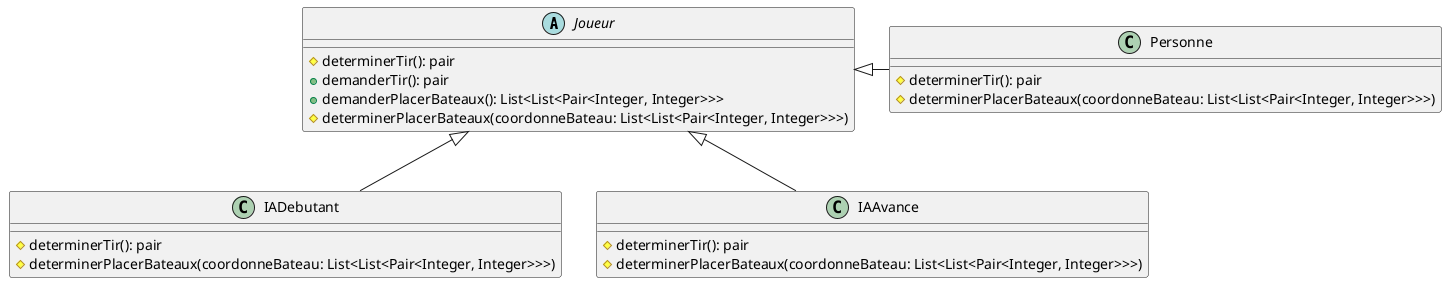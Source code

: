 @startuml


abstract class Joueur{
    # determinerTir(): pair
    + demanderTir(): pair
    + demanderPlacerBateaux(): List<List<Pair<Integer, Integer>>>
    # determinerPlacerBateaux(coordonneBateau: List<List<Pair<Integer, Integer>>>)
}





class IADebutant {
    # determinerTir(): pair
    # determinerPlacerBateaux(coordonneBateau: List<List<Pair<Integer, Integer>>>)
}

class IAAvance{
    # determinerTir(): pair
    # determinerPlacerBateaux(coordonneBateau: List<List<Pair<Integer, Integer>>>)
}


class Personne {
    # determinerTir(): pair
    # determinerPlacerBateaux(coordonneBateau: List<List<Pair<Integer, Integer>>>)
}



Joueur <|- Personne
Joueur <|-down- IADebutant
Joueur <|-down- IAAvance

@enduml